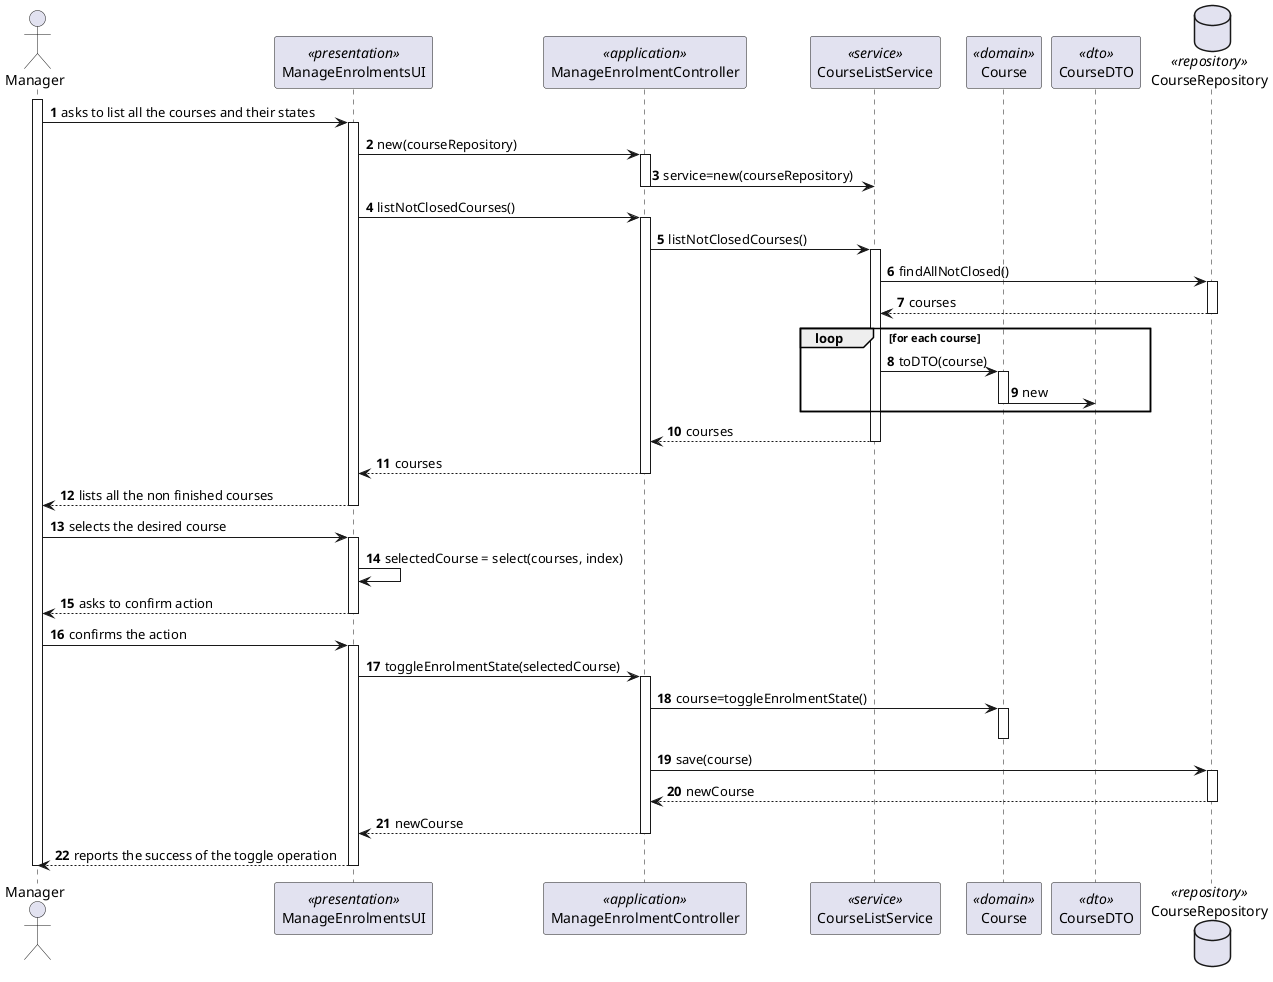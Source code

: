 @startuml US1003_SD
autonumber

actor "Manager" as M
participant "ManageEnrolmentsUI" as UI <<presentation>>
participant "ManageEnrolmentController" as CTRL <<application>>
participant "CourseListService" as SRV <<service>>
participant "Course" as C <<domain>>
participant "CourseDTO" as DTO <<dto>>

database CourseRepository as REP <<repository>>

activate M

M -> UI : asks to list all the courses and their states
activate UI

UI -> CTRL : new(courseRepository)
activate CTRL
CTRL -> SRV : service=new(courseRepository)
deactivate CTRL

UI -> CTRL : listNotClosedCourses()
activate CTRL
CTRL -> SRV : listNotClosedCourses()
activate SRV
SRV -> REP : findAllNotClosed()
activate REP
REP --> SRV : courses
deactivate REP

loop for each course
  SRV -> C : toDTO(course)
  activate C
  C -> DTO : new
  deactivate C
end loop

SRV --> CTRL : courses
deactivate SRV
CTRL --> UI : courses
deactivate CTRL

UI --> M : lists all the non finished courses
deactivate UI

M -> UI : selects the desired course
activate UI
UI -> UI : selectedCourse = select(courses, index)
UI --> M : asks to confirm action
deactivate UI

M -> UI : confirms the action
activate UI
UI -> CTRL : toggleEnrolmentState(selectedCourse)
activate CTRL
CTRL -> C : course=toggleEnrolmentState()
activate C
deactivate C
CTRL -> REP : save(course)
activate REP
REP --> CTRL : newCourse
deactivate REP
CTRL --> UI : newCourse
deactivate CTRL
UI--> M : reports the success of the toggle operation
deactivate UI

deactivate M

@enduml
